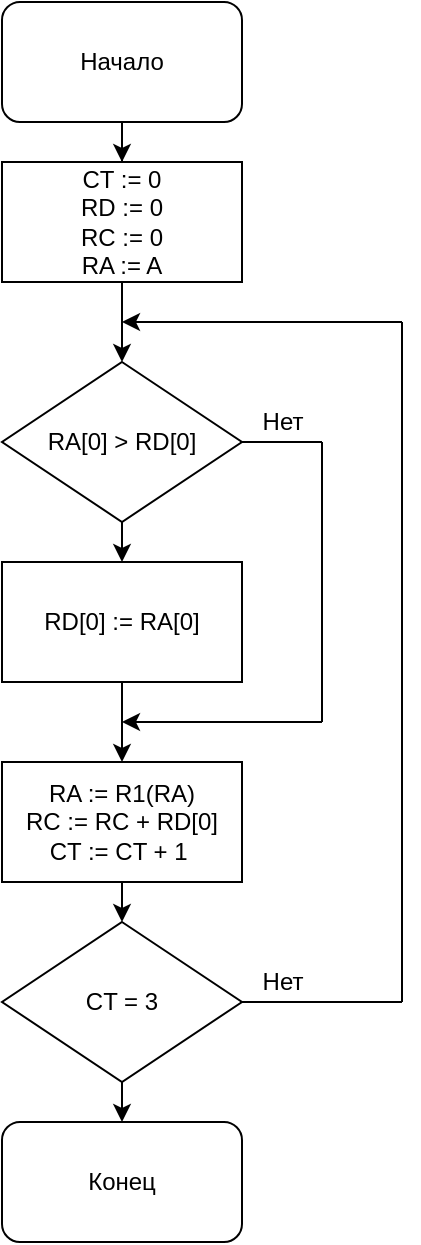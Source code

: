 <mxfile version="13.1.3" type="device"><diagram id="8m49gmz_gVmxGkRmi4Dv" name="Page-1"><mxGraphModel dx="1028" dy="532" grid="1" gridSize="10" guides="1" tooltips="1" connect="1" arrows="1" fold="1" page="1" pageScale="1" pageWidth="827" pageHeight="1169" math="0" shadow="0"><root><mxCell id="0"/><mxCell id="1" parent="0"/><mxCell id="IzSAgaKSfeJot4t4YaQk-3" style="edgeStyle=orthogonalEdgeStyle;rounded=0;orthogonalLoop=1;jettySize=auto;html=1;exitX=0.5;exitY=1;exitDx=0;exitDy=0;" parent="1" source="IzSAgaKSfeJot4t4YaQk-1" target="IzSAgaKSfeJot4t4YaQk-2" edge="1"><mxGeometry relative="1" as="geometry"/></mxCell><mxCell id="IzSAgaKSfeJot4t4YaQk-1" value="Начало" style="rounded=1;whiteSpace=wrap;html=1;" parent="1" vertex="1"><mxGeometry x="360" y="20" width="120" height="60" as="geometry"/></mxCell><mxCell id="IzSAgaKSfeJot4t4YaQk-5" value="" style="edgeStyle=orthogonalEdgeStyle;rounded=0;orthogonalLoop=1;jettySize=auto;html=1;" parent="1" source="IzSAgaKSfeJot4t4YaQk-2" target="IzSAgaKSfeJot4t4YaQk-4" edge="1"><mxGeometry relative="1" as="geometry"/></mxCell><mxCell id="IzSAgaKSfeJot4t4YaQk-2" value="CT := 0&lt;br&gt;RD := 0&lt;br&gt;RC := 0&lt;br&gt;&amp;nbsp;RA := A&amp;nbsp;" style="rounded=0;whiteSpace=wrap;html=1;" parent="1" vertex="1"><mxGeometry x="360" y="100" width="120" height="60" as="geometry"/></mxCell><mxCell id="IzSAgaKSfeJot4t4YaQk-7" style="edgeStyle=orthogonalEdgeStyle;rounded=0;orthogonalLoop=1;jettySize=auto;html=1;exitX=0.5;exitY=1;exitDx=0;exitDy=0;entryX=0.5;entryY=0;entryDx=0;entryDy=0;" parent="1" source="IzSAgaKSfeJot4t4YaQk-4" target="IzSAgaKSfeJot4t4YaQk-6" edge="1"><mxGeometry relative="1" as="geometry"/></mxCell><mxCell id="IzSAgaKSfeJot4t4YaQk-4" value="RA[0] &amp;gt; RD[0]" style="rhombus;whiteSpace=wrap;html=1;" parent="1" vertex="1"><mxGeometry x="360" y="200" width="120" height="80" as="geometry"/></mxCell><mxCell id="IzSAgaKSfeJot4t4YaQk-8" style="edgeStyle=orthogonalEdgeStyle;rounded=0;orthogonalLoop=1;jettySize=auto;html=1;exitX=0.5;exitY=1;exitDx=0;exitDy=0;" parent="1" source="IzSAgaKSfeJot4t4YaQk-6" edge="1"><mxGeometry relative="1" as="geometry"><mxPoint x="420" y="400" as="targetPoint"/></mxGeometry></mxCell><mxCell id="IzSAgaKSfeJot4t4YaQk-6" value="RD[0] := RA[0]" style="rounded=0;whiteSpace=wrap;html=1;" parent="1" vertex="1"><mxGeometry x="360" y="300" width="120" height="60" as="geometry"/></mxCell><mxCell id="IzSAgaKSfeJot4t4YaQk-9" value="CT = 3" style="rhombus;whiteSpace=wrap;html=1;" parent="1" vertex="1"><mxGeometry x="360" y="480" width="120" height="80" as="geometry"/></mxCell><mxCell id="IzSAgaKSfeJot4t4YaQk-12" value="" style="endArrow=none;html=1;entryX=1;entryY=0.5;entryDx=0;entryDy=0;" parent="1" target="IzSAgaKSfeJot4t4YaQk-4" edge="1"><mxGeometry width="50" height="50" relative="1" as="geometry"><mxPoint x="520" y="240" as="sourcePoint"/><mxPoint x="440" y="250" as="targetPoint"/></mxGeometry></mxCell><mxCell id="IzSAgaKSfeJot4t4YaQk-13" value="" style="endArrow=none;html=1;" parent="1" edge="1"><mxGeometry width="50" height="50" relative="1" as="geometry"><mxPoint x="520" y="380" as="sourcePoint"/><mxPoint x="520" y="240" as="targetPoint"/></mxGeometry></mxCell><mxCell id="IzSAgaKSfeJot4t4YaQk-14" value="" style="endArrow=classic;html=1;" parent="1" edge="1"><mxGeometry width="50" height="50" relative="1" as="geometry"><mxPoint x="520" y="380" as="sourcePoint"/><mxPoint x="420" y="380" as="targetPoint"/></mxGeometry></mxCell><mxCell id="IzSAgaKSfeJot4t4YaQk-15" value="Нет" style="text;html=1;align=center;verticalAlign=middle;resizable=0;points=[];autosize=1;" parent="1" vertex="1"><mxGeometry x="480" y="220" width="40" height="20" as="geometry"/></mxCell><mxCell id="IzSAgaKSfeJot4t4YaQk-22" value="" style="endArrow=classic;html=1;" parent="1" edge="1"><mxGeometry width="50" height="50" relative="1" as="geometry"><mxPoint x="560" y="180" as="sourcePoint"/><mxPoint x="420" y="180" as="targetPoint"/></mxGeometry></mxCell><mxCell id="IzSAgaKSfeJot4t4YaQk-23" value="" style="endArrow=none;html=1;" parent="1" edge="1"><mxGeometry width="50" height="50" relative="1" as="geometry"><mxPoint x="560" y="520" as="sourcePoint"/><mxPoint x="560" y="180" as="targetPoint"/></mxGeometry></mxCell><mxCell id="IzSAgaKSfeJot4t4YaQk-28" value="" style="endArrow=classic;html=1;entryX=0.5;entryY=0;entryDx=0;entryDy=0;exitX=0.5;exitY=1;exitDx=0;exitDy=0;" parent="1" target="IzSAgaKSfeJot4t4YaQk-30" edge="1" source="IzSAgaKSfeJot4t4YaQk-9"><mxGeometry width="50" height="50" relative="1" as="geometry"><mxPoint x="420" y="640" as="sourcePoint"/><mxPoint x="440" y="660" as="targetPoint"/></mxGeometry></mxCell><mxCell id="IzSAgaKSfeJot4t4YaQk-30" value="Конец" style="rounded=1;whiteSpace=wrap;html=1;" parent="1" vertex="1"><mxGeometry x="360" y="580" width="120" height="60" as="geometry"/></mxCell><mxCell id="IzSAgaKSfeJot4t4YaQk-33" style="edgeStyle=orthogonalEdgeStyle;rounded=0;orthogonalLoop=1;jettySize=auto;html=1;exitX=0.5;exitY=1;exitDx=0;exitDy=0;entryX=0.5;entryY=0;entryDx=0;entryDy=0;" parent="1" source="IzSAgaKSfeJot4t4YaQk-32" edge="1"><mxGeometry relative="1" as="geometry"><mxPoint x="420" y="480" as="targetPoint"/></mxGeometry></mxCell><mxCell id="IzSAgaKSfeJot4t4YaQk-32" value="RA := R1(RA)&lt;br&gt;RC := RC + RD[0]&lt;br&gt;CT := CT + 1&amp;nbsp;" style="rounded=0;whiteSpace=wrap;html=1;" parent="1" vertex="1"><mxGeometry x="360" y="400" width="120" height="60" as="geometry"/></mxCell><mxCell id="J_2r_aE18ISq6vhiwpGA-1" value="" style="endArrow=none;html=1;entryX=1;entryY=0.5;entryDx=0;entryDy=0;" edge="1" parent="1" target="IzSAgaKSfeJot4t4YaQk-9"><mxGeometry width="50" height="50" relative="1" as="geometry"><mxPoint x="560" y="520" as="sourcePoint"/><mxPoint x="740" y="510" as="targetPoint"/></mxGeometry></mxCell><mxCell id="J_2r_aE18ISq6vhiwpGA-2" value="Нет" style="text;html=1;align=center;verticalAlign=middle;resizable=0;points=[];autosize=1;" vertex="1" parent="1"><mxGeometry x="480" y="500" width="40" height="20" as="geometry"/></mxCell></root></mxGraphModel></diagram></mxfile>